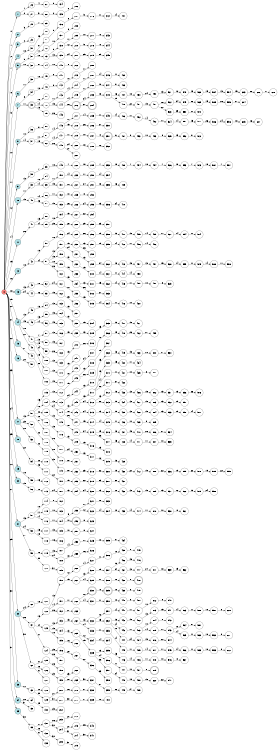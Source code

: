 digraph APTA {
__start0 [label="" shape="none"];

rankdir=LR;
size="8,5";

s0 [style="filled", color="black", fillcolor="#ff817b" shape="circle", label="0"];
s1 [style="rounded,filled", color="black", fillcolor="powderblue" shape="doublecircle", label="1"];
s2 [style="filled", color="black", fillcolor="powderblue" shape="circle", label="2"];
s3 [style="filled", color="black", fillcolor="powderblue" shape="circle", label="3"];
s4 [style="filled", color="black", fillcolor="powderblue" shape="circle", label="4"];
s5 [style="rounded,filled", color="black", fillcolor="powderblue" shape="doublecircle", label="5"];
s6 [style="filled", color="black", fillcolor="powderblue" shape="circle", label="6"];
s7 [style="filled", color="black", fillcolor="powderblue" shape="circle", label="7"];
s8 [style="filled", color="black", fillcolor="powderblue" shape="circle", label="8"];
s9 [style="filled", color="black", fillcolor="powderblue" shape="circle", label="9"];
s10 [style="filled", color="black", fillcolor="powderblue" shape="circle", label="10"];
s11 [style="filled", color="black", fillcolor="powderblue" shape="circle", label="11"];
s12 [style="filled", color="black", fillcolor="powderblue" shape="circle", label="12"];
s13 [style="filled", color="black", fillcolor="powderblue" shape="circle", label="13"];
s14 [style="filled", color="black", fillcolor="powderblue" shape="circle", label="14"];
s15 [style="filled", color="black", fillcolor="powderblue" shape="circle", label="15"];
s16 [style="filled", color="black", fillcolor="powderblue" shape="circle", label="16"];
s17 [style="filled", color="black", fillcolor="powderblue" shape="circle", label="17"];
s18 [style="filled", color="black", fillcolor="powderblue" shape="circle", label="18"];
s19 [style="filled", color="black", fillcolor="powderblue" shape="circle", label="19"];
s20 [style="filled", color="black", fillcolor="powderblue" shape="circle", label="20"];
s21 [style="filled", color="black", fillcolor="powderblue" shape="circle", label="21"];
s22 [style="filled", color="black", fillcolor="powderblue" shape="circle", label="22"];
s23 [style="filled", color="black", fillcolor="powderblue" shape="circle", label="23"];
s24 [style="filled", color="black", fillcolor="powderblue" shape="circle", label="24"];
s25 [style="filled", color="black", fillcolor="powderblue" shape="circle", label="25"];
s26 [style="filled", color="black", fillcolor="white" shape="circle", label="26"];
s27 [style="filled", color="black", fillcolor="white" shape="circle", label="27"];
s28 [style="filled", color="black", fillcolor="white" shape="circle", label="28"];
s29 [style="filled", color="black", fillcolor="white" shape="circle", label="29"];
s30 [style="filled", color="black", fillcolor="white" shape="circle", label="30"];
s31 [style="filled", color="black", fillcolor="white" shape="circle", label="31"];
s32 [style="filled", color="black", fillcolor="white" shape="circle", label="32"];
s33 [style="filled", color="black", fillcolor="white" shape="circle", label="33"];
s34 [style="filled", color="black", fillcolor="white" shape="circle", label="34"];
s35 [style="rounded,filled", color="black", fillcolor="white" shape="doublecircle", label="35"];
s36 [style="filled", color="black", fillcolor="white" shape="circle", label="36"];
s37 [style="filled", color="black", fillcolor="white" shape="circle", label="37"];
s38 [style="filled", color="black", fillcolor="white" shape="circle", label="38"];
s39 [style="filled", color="black", fillcolor="white" shape="circle", label="39"];
s40 [style="filled", color="black", fillcolor="white" shape="circle", label="40"];
s41 [style="filled", color="black", fillcolor="white" shape="circle", label="41"];
s42 [style="filled", color="black", fillcolor="white" shape="circle", label="42"];
s43 [style="filled", color="black", fillcolor="white" shape="circle", label="43"];
s44 [style="filled", color="black", fillcolor="white" shape="circle", label="44"];
s45 [style="filled", color="black", fillcolor="white" shape="circle", label="45"];
s46 [style="filled", color="black", fillcolor="white" shape="circle", label="46"];
s47 [style="filled", color="black", fillcolor="white" shape="circle", label="47"];
s48 [style="filled", color="black", fillcolor="white" shape="circle", label="48"];
s49 [style="filled", color="black", fillcolor="white" shape="circle", label="49"];
s50 [style="filled", color="black", fillcolor="white" shape="circle", label="50"];
s51 [style="filled", color="black", fillcolor="white" shape="circle", label="51"];
s52 [style="filled", color="black", fillcolor="white" shape="circle", label="52"];
s53 [style="filled", color="black", fillcolor="white" shape="circle", label="53"];
s54 [style="filled", color="black", fillcolor="white" shape="circle", label="54"];
s55 [style="filled", color="black", fillcolor="white" shape="circle", label="55"];
s56 [style="filled", color="black", fillcolor="white" shape="circle", label="56"];
s57 [style="filled", color="black", fillcolor="white" shape="circle", label="57"];
s58 [style="filled", color="black", fillcolor="white" shape="circle", label="58"];
s59 [style="filled", color="black", fillcolor="white" shape="circle", label="59"];
s60 [style="filled", color="black", fillcolor="white" shape="circle", label="60"];
s61 [style="filled", color="black", fillcolor="white" shape="circle", label="61"];
s62 [style="filled", color="black", fillcolor="white" shape="circle", label="62"];
s63 [style="filled", color="black", fillcolor="white" shape="circle", label="63"];
s64 [style="filled", color="black", fillcolor="white" shape="circle", label="64"];
s65 [style="filled", color="black", fillcolor="white" shape="circle", label="65"];
s66 [style="filled", color="black", fillcolor="white" shape="circle", label="66"];
s67 [style="filled", color="black", fillcolor="white" shape="circle", label="67"];
s68 [style="filled", color="black", fillcolor="white" shape="circle", label="68"];
s69 [style="filled", color="black", fillcolor="white" shape="circle", label="69"];
s70 [style="filled", color="black", fillcolor="white" shape="circle", label="70"];
s71 [style="filled", color="black", fillcolor="white" shape="circle", label="71"];
s72 [style="filled", color="black", fillcolor="white" shape="circle", label="72"];
s73 [style="filled", color="black", fillcolor="white" shape="circle", label="73"];
s74 [style="filled", color="black", fillcolor="white" shape="circle", label="74"];
s75 [style="filled", color="black", fillcolor="white" shape="circle", label="75"];
s76 [style="filled", color="black", fillcolor="white" shape="circle", label="76"];
s77 [style="filled", color="black", fillcolor="white" shape="circle", label="77"];
s78 [style="filled", color="black", fillcolor="white" shape="circle", label="78"];
s79 [style="filled", color="black", fillcolor="white" shape="circle", label="79"];
s80 [style="filled", color="black", fillcolor="white" shape="circle", label="80"];
s81 [style="filled", color="black", fillcolor="white" shape="circle", label="81"];
s82 [style="filled", color="black", fillcolor="white" shape="circle", label="82"];
s83 [style="filled", color="black", fillcolor="white" shape="circle", label="83"];
s84 [style="filled", color="black", fillcolor="white" shape="circle", label="84"];
s85 [style="filled", color="black", fillcolor="white" shape="circle", label="85"];
s86 [style="filled", color="black", fillcolor="white" shape="circle", label="86"];
s87 [style="filled", color="black", fillcolor="white" shape="circle", label="87"];
s88 [style="filled", color="black", fillcolor="white" shape="circle", label="88"];
s89 [style="filled", color="black", fillcolor="white" shape="circle", label="89"];
s90 [style="filled", color="black", fillcolor="white" shape="circle", label="90"];
s91 [style="filled", color="black", fillcolor="white" shape="circle", label="91"];
s92 [style="filled", color="black", fillcolor="white" shape="circle", label="92"];
s93 [style="filled", color="black", fillcolor="white" shape="circle", label="93"];
s94 [style="filled", color="black", fillcolor="white" shape="circle", label="94"];
s95 [style="filled", color="black", fillcolor="white" shape="circle", label="95"];
s96 [style="filled", color="black", fillcolor="white" shape="circle", label="96"];
s97 [style="filled", color="black", fillcolor="white" shape="circle", label="97"];
s98 [style="filled", color="black", fillcolor="white" shape="circle", label="98"];
s99 [style="filled", color="black", fillcolor="white" shape="circle", label="99"];
s100 [style="filled", color="black", fillcolor="white" shape="circle", label="100"];
s101 [style="filled", color="black", fillcolor="white" shape="circle", label="101"];
s102 [style="filled", color="black", fillcolor="white" shape="circle", label="102"];
s103 [style="filled", color="black", fillcolor="white" shape="circle", label="103"];
s104 [style="filled", color="black", fillcolor="white" shape="circle", label="104"];
s105 [style="filled", color="black", fillcolor="white" shape="circle", label="105"];
s106 [style="filled", color="black", fillcolor="white" shape="circle", label="106"];
s107 [style="filled", color="black", fillcolor="white" shape="circle", label="107"];
s108 [style="filled", color="black", fillcolor="white" shape="circle", label="108"];
s109 [style="filled", color="black", fillcolor="white" shape="circle", label="109"];
s110 [style="filled", color="black", fillcolor="white" shape="circle", label="110"];
s111 [style="filled", color="black", fillcolor="white" shape="circle", label="111"];
s112 [style="filled", color="black", fillcolor="white" shape="circle", label="112"];
s113 [style="filled", color="black", fillcolor="white" shape="circle", label="113"];
s114 [style="filled", color="black", fillcolor="white" shape="circle", label="114"];
s115 [style="filled", color="black", fillcolor="white" shape="circle", label="115"];
s116 [style="filled", color="black", fillcolor="white" shape="circle", label="116"];
s117 [style="filled", color="black", fillcolor="white" shape="circle", label="117"];
s118 [style="filled", color="black", fillcolor="white" shape="circle", label="118"];
s119 [style="filled", color="black", fillcolor="white" shape="circle", label="119"];
s120 [style="filled", color="black", fillcolor="white" shape="circle", label="120"];
s121 [style="filled", color="black", fillcolor="white" shape="circle", label="121"];
s122 [style="filled", color="black", fillcolor="white" shape="circle", label="122"];
s123 [style="filled", color="black", fillcolor="white" shape="circle", label="123"];
s124 [style="filled", color="black", fillcolor="white" shape="circle", label="124"];
s125 [style="filled", color="black", fillcolor="white" shape="circle", label="125"];
s126 [style="filled", color="black", fillcolor="white" shape="circle", label="126"];
s127 [style="filled", color="black", fillcolor="white" shape="circle", label="127"];
s128 [style="filled", color="black", fillcolor="white" shape="circle", label="128"];
s129 [style="filled", color="black", fillcolor="white" shape="circle", label="129"];
s130 [style="filled", color="black", fillcolor="white" shape="circle", label="130"];
s131 [style="filled", color="black", fillcolor="white" shape="circle", label="131"];
s132 [style="filled", color="black", fillcolor="white" shape="circle", label="132"];
s133 [style="filled", color="black", fillcolor="white" shape="circle", label="133"];
s134 [style="filled", color="black", fillcolor="white" shape="circle", label="134"];
s135 [style="filled", color="black", fillcolor="white" shape="circle", label="135"];
s136 [style="filled", color="black", fillcolor="white" shape="circle", label="136"];
s137 [style="filled", color="black", fillcolor="white" shape="circle", label="137"];
s138 [style="filled", color="black", fillcolor="white" shape="circle", label="138"];
s139 [style="filled", color="black", fillcolor="white" shape="circle", label="139"];
s140 [style="filled", color="black", fillcolor="white" shape="circle", label="140"];
s141 [style="filled", color="black", fillcolor="white" shape="circle", label="141"];
s142 [style="filled", color="black", fillcolor="white" shape="circle", label="142"];
s143 [style="filled", color="black", fillcolor="white" shape="circle", label="143"];
s144 [style="filled", color="black", fillcolor="white" shape="circle", label="144"];
s145 [style="filled", color="black", fillcolor="white" shape="circle", label="145"];
s146 [style="filled", color="black", fillcolor="white" shape="circle", label="146"];
s147 [style="filled", color="black", fillcolor="white" shape="circle", label="147"];
s148 [style="filled", color="black", fillcolor="white" shape="circle", label="148"];
s149 [style="filled", color="black", fillcolor="white" shape="circle", label="149"];
s150 [style="filled", color="black", fillcolor="white" shape="circle", label="150"];
s151 [style="filled", color="black", fillcolor="white" shape="circle", label="151"];
s152 [style="filled", color="black", fillcolor="white" shape="circle", label="152"];
s153 [style="filled", color="black", fillcolor="white" shape="circle", label="153"];
s154 [style="filled", color="black", fillcolor="white" shape="circle", label="154"];
s155 [style="filled", color="black", fillcolor="white" shape="circle", label="155"];
s156 [style="filled", color="black", fillcolor="white" shape="circle", label="156"];
s157 [style="filled", color="black", fillcolor="white" shape="circle", label="157"];
s158 [style="filled", color="black", fillcolor="white" shape="circle", label="158"];
s159 [style="filled", color="black", fillcolor="white" shape="circle", label="159"];
s160 [style="filled", color="black", fillcolor="white" shape="circle", label="160"];
s161 [style="filled", color="black", fillcolor="white" shape="circle", label="161"];
s162 [style="filled", color="black", fillcolor="white" shape="circle", label="162"];
s163 [style="filled", color="black", fillcolor="white" shape="circle", label="163"];
s164 [style="filled", color="black", fillcolor="white" shape="circle", label="164"];
s165 [style="filled", color="black", fillcolor="white" shape="circle", label="165"];
s166 [style="filled", color="black", fillcolor="white" shape="circle", label="166"];
s167 [style="filled", color="black", fillcolor="white" shape="circle", label="167"];
s168 [style="filled", color="black", fillcolor="white" shape="circle", label="168"];
s169 [style="filled", color="black", fillcolor="white" shape="circle", label="169"];
s170 [style="filled", color="black", fillcolor="white" shape="circle", label="170"];
s171 [style="filled", color="black", fillcolor="white" shape="circle", label="171"];
s172 [style="filled", color="black", fillcolor="white" shape="circle", label="172"];
s173 [style="filled", color="black", fillcolor="white" shape="circle", label="173"];
s174 [style="filled", color="black", fillcolor="white" shape="circle", label="174"];
s175 [style="filled", color="black", fillcolor="white" shape="circle", label="175"];
s176 [style="filled", color="black", fillcolor="white" shape="circle", label="176"];
s177 [style="filled", color="black", fillcolor="white" shape="circle", label="177"];
s178 [style="filled", color="black", fillcolor="white" shape="circle", label="178"];
s179 [style="filled", color="black", fillcolor="white" shape="circle", label="179"];
s180 [style="filled", color="black", fillcolor="white" shape="circle", label="180"];
s181 [style="filled", color="black", fillcolor="white" shape="circle", label="181"];
s182 [style="filled", color="black", fillcolor="white" shape="circle", label="182"];
s183 [style="filled", color="black", fillcolor="white" shape="circle", label="183"];
s184 [style="filled", color="black", fillcolor="white" shape="circle", label="184"];
s185 [style="filled", color="black", fillcolor="white" shape="circle", label="185"];
s186 [style="filled", color="black", fillcolor="white" shape="circle", label="186"];
s187 [style="filled", color="black", fillcolor="white" shape="circle", label="187"];
s188 [style="filled", color="black", fillcolor="white" shape="circle", label="188"];
s189 [style="filled", color="black", fillcolor="white" shape="circle", label="189"];
s190 [style="filled", color="black", fillcolor="white" shape="circle", label="190"];
s191 [style="filled", color="black", fillcolor="white" shape="circle", label="191"];
s192 [style="filled", color="black", fillcolor="white" shape="circle", label="192"];
s193 [style="filled", color="black", fillcolor="white" shape="circle", label="193"];
s194 [style="filled", color="black", fillcolor="white" shape="circle", label="194"];
s195 [style="filled", color="black", fillcolor="white" shape="circle", label="195"];
s196 [style="filled", color="black", fillcolor="white" shape="circle", label="196"];
s197 [style="filled", color="black", fillcolor="white" shape="circle", label="197"];
s198 [style="filled", color="black", fillcolor="white" shape="circle", label="198"];
s199 [style="filled", color="black", fillcolor="white" shape="circle", label="199"];
s200 [style="filled", color="black", fillcolor="white" shape="circle", label="200"];
s201 [style="filled", color="black", fillcolor="white" shape="circle", label="201"];
s202 [style="filled", color="black", fillcolor="white" shape="circle", label="202"];
s203 [style="filled", color="black", fillcolor="white" shape="circle", label="203"];
s204 [style="filled", color="black", fillcolor="white" shape="circle", label="204"];
s205 [style="filled", color="black", fillcolor="white" shape="circle", label="205"];
s206 [style="filled", color="black", fillcolor="white" shape="circle", label="206"];
s207 [style="filled", color="black", fillcolor="white" shape="circle", label="207"];
s208 [style="filled", color="black", fillcolor="white" shape="circle", label="208"];
s209 [style="filled", color="black", fillcolor="white" shape="circle", label="209"];
s210 [style="filled", color="black", fillcolor="white" shape="circle", label="210"];
s211 [style="filled", color="black", fillcolor="white" shape="circle", label="211"];
s212 [style="filled", color="black", fillcolor="white" shape="circle", label="212"];
s213 [style="filled", color="black", fillcolor="white" shape="circle", label="213"];
s214 [style="filled", color="black", fillcolor="white" shape="circle", label="214"];
s215 [style="filled", color="black", fillcolor="white" shape="circle", label="215"];
s216 [style="rounded,filled", color="black", fillcolor="white" shape="doublecircle", label="216"];
s217 [style="filled", color="black", fillcolor="white" shape="circle", label="217"];
s218 [style="filled", color="black", fillcolor="white" shape="circle", label="218"];
s219 [style="filled", color="black", fillcolor="white" shape="circle", label="219"];
s220 [style="filled", color="black", fillcolor="white" shape="circle", label="220"];
s221 [style="filled", color="black", fillcolor="white" shape="circle", label="221"];
s222 [style="filled", color="black", fillcolor="white" shape="circle", label="222"];
s223 [style="filled", color="black", fillcolor="white" shape="circle", label="223"];
s224 [style="filled", color="black", fillcolor="white" shape="circle", label="224"];
s225 [style="filled", color="black", fillcolor="white" shape="circle", label="225"];
s226 [style="filled", color="black", fillcolor="white" shape="circle", label="226"];
s227 [style="filled", color="black", fillcolor="white" shape="circle", label="227"];
s228 [style="filled", color="black", fillcolor="white" shape="circle", label="228"];
s229 [style="filled", color="black", fillcolor="white" shape="circle", label="229"];
s230 [style="filled", color="black", fillcolor="white" shape="circle", label="230"];
s231 [style="filled", color="black", fillcolor="white" shape="circle", label="231"];
s232 [style="filled", color="black", fillcolor="white" shape="circle", label="232"];
s233 [style="filled", color="black", fillcolor="white" shape="circle", label="233"];
s234 [style="filled", color="black", fillcolor="white" shape="circle", label="234"];
s235 [style="filled", color="black", fillcolor="white" shape="circle", label="235"];
s236 [style="filled", color="black", fillcolor="white" shape="circle", label="236"];
s237 [style="filled", color="black", fillcolor="white" shape="circle", label="237"];
s238 [style="filled", color="black", fillcolor="white" shape="circle", label="238"];
s239 [style="filled", color="black", fillcolor="white" shape="circle", label="239"];
s240 [style="filled", color="black", fillcolor="white" shape="circle", label="240"];
s241 [style="filled", color="black", fillcolor="white" shape="circle", label="241"];
s242 [style="filled", color="black", fillcolor="white" shape="circle", label="242"];
s243 [style="filled", color="black", fillcolor="white" shape="circle", label="243"];
s244 [style="filled", color="black", fillcolor="white" shape="circle", label="244"];
s245 [style="filled", color="black", fillcolor="white" shape="circle", label="245"];
s246 [style="filled", color="black", fillcolor="white" shape="circle", label="246"];
s247 [style="filled", color="black", fillcolor="white" shape="circle", label="247"];
s248 [style="filled", color="black", fillcolor="white" shape="circle", label="248"];
s249 [style="filled", color="black", fillcolor="white" shape="circle", label="249"];
s250 [style="filled", color="black", fillcolor="white" shape="circle", label="250"];
s251 [style="filled", color="black", fillcolor="white" shape="circle", label="251"];
s252 [style="filled", color="black", fillcolor="white" shape="circle", label="252"];
s253 [style="filled", color="black", fillcolor="white" shape="circle", label="253"];
s254 [style="filled", color="black", fillcolor="white" shape="circle", label="254"];
s255 [style="filled", color="black", fillcolor="white" shape="circle", label="255"];
s256 [style="rounded,filled", color="black", fillcolor="white" shape="doublecircle", label="256"];
s257 [style="filled", color="black", fillcolor="white" shape="circle", label="257"];
s258 [style="filled", color="black", fillcolor="white" shape="circle", label="258"];
s259 [style="filled", color="black", fillcolor="white" shape="circle", label="259"];
s260 [style="filled", color="black", fillcolor="white" shape="circle", label="260"];
s261 [style="filled", color="black", fillcolor="white" shape="circle", label="261"];
s262 [style="filled", color="black", fillcolor="white" shape="circle", label="262"];
s263 [style="filled", color="black", fillcolor="white" shape="circle", label="263"];
s264 [style="filled", color="black", fillcolor="white" shape="circle", label="264"];
s265 [style="filled", color="black", fillcolor="white" shape="circle", label="265"];
s266 [style="filled", color="black", fillcolor="white" shape="circle", label="266"];
s267 [style="filled", color="black", fillcolor="white" shape="circle", label="267"];
s268 [style="filled", color="black", fillcolor="white" shape="circle", label="268"];
s269 [style="filled", color="black", fillcolor="white" shape="circle", label="269"];
s270 [style="filled", color="black", fillcolor="white" shape="circle", label="270"];
s271 [style="filled", color="black", fillcolor="white" shape="circle", label="271"];
s272 [style="filled", color="black", fillcolor="white" shape="circle", label="272"];
s273 [style="filled", color="black", fillcolor="white" shape="circle", label="273"];
s274 [style="filled", color="black", fillcolor="white" shape="circle", label="274"];
s275 [style="filled", color="black", fillcolor="white" shape="circle", label="275"];
s276 [style="filled", color="black", fillcolor="white" shape="circle", label="276"];
s277 [style="filled", color="black", fillcolor="white" shape="circle", label="277"];
s278 [style="filled", color="black", fillcolor="white" shape="circle", label="278"];
s279 [style="filled", color="black", fillcolor="white" shape="circle", label="279"];
s280 [style="filled", color="black", fillcolor="white" shape="circle", label="280"];
s281 [style="filled", color="black", fillcolor="white" shape="circle", label="281"];
s282 [style="filled", color="black", fillcolor="white" shape="circle", label="282"];
s283 [style="filled", color="black", fillcolor="white" shape="circle", label="283"];
s284 [style="rounded,filled", color="black", fillcolor="white" shape="doublecircle", label="284"];
s285 [style="filled", color="black", fillcolor="white" shape="circle", label="285"];
s286 [style="filled", color="black", fillcolor="white" shape="circle", label="286"];
s287 [style="filled", color="black", fillcolor="white" shape="circle", label="287"];
s288 [style="filled", color="black", fillcolor="white" shape="circle", label="288"];
s289 [style="filled", color="black", fillcolor="white" shape="circle", label="289"];
s290 [style="filled", color="black", fillcolor="white" shape="circle", label="290"];
s291 [style="filled", color="black", fillcolor="white" shape="circle", label="291"];
s292 [style="filled", color="black", fillcolor="white" shape="circle", label="292"];
s293 [style="filled", color="black", fillcolor="white" shape="circle", label="293"];
s294 [style="filled", color="black", fillcolor="white" shape="circle", label="294"];
s295 [style="filled", color="black", fillcolor="white" shape="circle", label="295"];
s296 [style="filled", color="black", fillcolor="white" shape="circle", label="296"];
s297 [style="filled", color="black", fillcolor="white" shape="circle", label="297"];
s298 [style="filled", color="black", fillcolor="white" shape="circle", label="298"];
s299 [style="filled", color="black", fillcolor="white" shape="circle", label="299"];
s300 [style="filled", color="black", fillcolor="white" shape="circle", label="300"];
s301 [style="filled", color="black", fillcolor="white" shape="circle", label="301"];
s302 [style="filled", color="black", fillcolor="white" shape="circle", label="302"];
s303 [style="filled", color="black", fillcolor="white" shape="circle", label="303"];
s304 [style="filled", color="black", fillcolor="white" shape="circle", label="304"];
s305 [style="filled", color="black", fillcolor="white" shape="circle", label="305"];
s306 [style="filled", color="black", fillcolor="white" shape="circle", label="306"];
s307 [style="filled", color="black", fillcolor="white" shape="circle", label="307"];
s308 [style="filled", color="black", fillcolor="white" shape="circle", label="308"];
s309 [style="filled", color="black", fillcolor="white" shape="circle", label="309"];
s310 [style="filled", color="black", fillcolor="white" shape="circle", label="310"];
s311 [style="filled", color="black", fillcolor="white" shape="circle", label="311"];
s312 [style="filled", color="black", fillcolor="white" shape="circle", label="312"];
s313 [style="filled", color="black", fillcolor="white" shape="circle", label="313"];
s314 [style="filled", color="black", fillcolor="white" shape="circle", label="314"];
s315 [style="filled", color="black", fillcolor="white" shape="circle", label="315"];
s316 [style="filled", color="black", fillcolor="white" shape="circle", label="316"];
s317 [style="filled", color="black", fillcolor="white" shape="circle", label="317"];
s318 [style="filled", color="black", fillcolor="white" shape="circle", label="318"];
s319 [style="filled", color="black", fillcolor="white" shape="circle", label="319"];
s320 [style="filled", color="black", fillcolor="white" shape="circle", label="320"];
s321 [style="filled", color="black", fillcolor="white" shape="circle", label="321"];
s322 [style="filled", color="black", fillcolor="white" shape="circle", label="322"];
s323 [style="filled", color="black", fillcolor="white" shape="circle", label="323"];
s324 [style="filled", color="black", fillcolor="white" shape="circle", label="324"];
s325 [style="filled", color="black", fillcolor="white" shape="circle", label="325"];
s326 [style="filled", color="black", fillcolor="white" shape="circle", label="326"];
s327 [style="filled", color="black", fillcolor="white" shape="circle", label="327"];
s328 [style="filled", color="black", fillcolor="white" shape="circle", label="328"];
s329 [style="filled", color="black", fillcolor="white" shape="circle", label="329"];
s330 [style="rounded,filled", color="black", fillcolor="white" shape="doublecircle", label="330"];
s331 [style="filled", color="black", fillcolor="white" shape="circle", label="331"];
s332 [style="filled", color="black", fillcolor="white" shape="circle", label="332"];
s333 [style="filled", color="black", fillcolor="white" shape="circle", label="333"];
s334 [style="filled", color="black", fillcolor="white" shape="circle", label="334"];
s335 [style="filled", color="black", fillcolor="white" shape="circle", label="335"];
s336 [style="filled", color="black", fillcolor="white" shape="circle", label="336"];
s337 [style="filled", color="black", fillcolor="white" shape="circle", label="337"];
s338 [style="filled", color="black", fillcolor="white" shape="circle", label="338"];
s339 [style="filled", color="black", fillcolor="white" shape="circle", label="339"];
s340 [style="filled", color="black", fillcolor="white" shape="circle", label="340"];
s341 [style="filled", color="black", fillcolor="white" shape="circle", label="341"];
s342 [style="filled", color="black", fillcolor="white" shape="circle", label="342"];
s343 [style="filled", color="black", fillcolor="white" shape="circle", label="343"];
s344 [style="filled", color="black", fillcolor="white" shape="circle", label="344"];
s345 [style="filled", color="black", fillcolor="white" shape="circle", label="345"];
s346 [style="filled", color="black", fillcolor="white" shape="circle", label="346"];
s347 [style="filled", color="black", fillcolor="white" shape="circle", label="347"];
s348 [style="filled", color="black", fillcolor="white" shape="circle", label="348"];
s349 [style="filled", color="black", fillcolor="white" shape="circle", label="349"];
s350 [style="filled", color="black", fillcolor="white" shape="circle", label="350"];
s351 [style="rounded,filled", color="black", fillcolor="white" shape="doublecircle", label="351"];
s352 [style="filled", color="black", fillcolor="white" shape="circle", label="352"];
s353 [style="filled", color="black", fillcolor="white" shape="circle", label="353"];
s354 [style="filled", color="black", fillcolor="white" shape="circle", label="354"];
s355 [style="filled", color="black", fillcolor="white" shape="circle", label="355"];
s356 [style="filled", color="black", fillcolor="white" shape="circle", label="356"];
s357 [style="filled", color="black", fillcolor="white" shape="circle", label="357"];
s358 [style="filled", color="black", fillcolor="white" shape="circle", label="358"];
s359 [style="filled", color="black", fillcolor="white" shape="circle", label="359"];
s360 [style="filled", color="black", fillcolor="white" shape="circle", label="360"];
s361 [style="filled", color="black", fillcolor="white" shape="circle", label="361"];
s362 [style="filled", color="black", fillcolor="white" shape="circle", label="362"];
s363 [style="filled", color="black", fillcolor="white" shape="circle", label="363"];
s364 [style="filled", color="black", fillcolor="white" shape="circle", label="364"];
s365 [style="filled", color="black", fillcolor="white" shape="circle", label="365"];
s366 [style="filled", color="black", fillcolor="white" shape="circle", label="366"];
s367 [style="filled", color="black", fillcolor="white" shape="circle", label="367"];
s368 [style="filled", color="black", fillcolor="white" shape="circle", label="368"];
s369 [style="filled", color="black", fillcolor="white" shape="circle", label="369"];
s370 [style="filled", color="black", fillcolor="white" shape="circle", label="370"];
s371 [style="filled", color="black", fillcolor="white" shape="circle", label="371"];
s372 [style="filled", color="black", fillcolor="white" shape="circle", label="372"];
s373 [style="filled", color="black", fillcolor="white" shape="circle", label="373"];
s374 [style="filled", color="black", fillcolor="white" shape="circle", label="374"];
s375 [style="filled", color="black", fillcolor="white" shape="circle", label="375"];
s376 [style="filled", color="black", fillcolor="white" shape="circle", label="376"];
s377 [style="filled", color="black", fillcolor="white" shape="circle", label="377"];
s378 [style="filled", color="black", fillcolor="white" shape="circle", label="378"];
s379 [style="filled", color="black", fillcolor="white" shape="circle", label="379"];
s380 [style="filled", color="black", fillcolor="white" shape="circle", label="380"];
s381 [style="filled", color="black", fillcolor="white" shape="circle", label="381"];
s382 [style="filled", color="black", fillcolor="white" shape="circle", label="382"];
s383 [style="filled", color="black", fillcolor="white" shape="circle", label="383"];
s384 [style="filled", color="black", fillcolor="white" shape="circle", label="384"];
s385 [style="filled", color="black", fillcolor="white" shape="circle", label="385"];
s386 [style="filled", color="black", fillcolor="white" shape="circle", label="386"];
s387 [style="filled", color="black", fillcolor="white" shape="circle", label="387"];
s388 [style="filled", color="black", fillcolor="white" shape="circle", label="388"];
s389 [style="rounded,filled", color="black", fillcolor="white" shape="doublecircle", label="389"];
s390 [style="filled", color="black", fillcolor="white" shape="circle", label="390"];
s391 [style="filled", color="black", fillcolor="white" shape="circle", label="391"];
s392 [style="filled", color="black", fillcolor="white" shape="circle", label="392"];
s393 [style="filled", color="black", fillcolor="white" shape="circle", label="393"];
s394 [style="filled", color="black", fillcolor="white" shape="circle", label="394"];
s395 [style="filled", color="black", fillcolor="white" shape="circle", label="395"];
s396 [style="filled", color="black", fillcolor="white" shape="circle", label="396"];
s397 [style="filled", color="black", fillcolor="white" shape="circle", label="397"];
s398 [style="filled", color="black", fillcolor="white" shape="circle", label="398"];
s399 [style="filled", color="black", fillcolor="white" shape="circle", label="399"];
s400 [style="filled", color="black", fillcolor="white" shape="circle", label="400"];
s401 [style="filled", color="black", fillcolor="white" shape="circle", label="401"];
s402 [style="filled", color="black", fillcolor="white" shape="circle", label="402"];
s403 [style="filled", color="black", fillcolor="white" shape="circle", label="403"];
s404 [style="filled", color="black", fillcolor="white" shape="circle", label="404"];
s405 [style="filled", color="black", fillcolor="white" shape="circle", label="405"];
s406 [style="filled", color="black", fillcolor="white" shape="circle", label="406"];
s407 [style="filled", color="black", fillcolor="white" shape="circle", label="407"];
s408 [style="filled", color="black", fillcolor="white" shape="circle", label="408"];
s409 [style="filled", color="black", fillcolor="white" shape="circle", label="409"];
s410 [style="filled", color="black", fillcolor="white" shape="circle", label="410"];
s411 [style="filled", color="black", fillcolor="white" shape="circle", label="411"];
s412 [style="filled", color="black", fillcolor="white" shape="circle", label="412"];
s413 [style="filled", color="black", fillcolor="white" shape="circle", label="413"];
s414 [style="filled", color="black", fillcolor="white" shape="circle", label="414"];
s415 [style="filled", color="black", fillcolor="white" shape="circle", label="415"];
s416 [style="filled", color="black", fillcolor="white" shape="circle", label="416"];
s417 [style="filled", color="black", fillcolor="white" shape="circle", label="417"];
s418 [style="filled", color="black", fillcolor="white" shape="circle", label="418"];
s419 [style="filled", color="black", fillcolor="white" shape="circle", label="419"];
s420 [style="filled", color="black", fillcolor="white" shape="circle", label="420"];
s421 [style="filled", color="black", fillcolor="white" shape="circle", label="421"];
s422 [style="filled", color="black", fillcolor="white" shape="circle", label="422"];
s423 [style="filled", color="black", fillcolor="white" shape="circle", label="423"];
s424 [style="filled", color="black", fillcolor="white" shape="circle", label="424"];
s425 [style="filled", color="black", fillcolor="white" shape="circle", label="425"];
s426 [style="filled", color="black", fillcolor="white" shape="circle", label="426"];
s427 [style="filled", color="black", fillcolor="white" shape="circle", label="427"];
s428 [style="filled", color="black", fillcolor="white" shape="circle", label="428"];
s429 [style="filled", color="black", fillcolor="white" shape="circle", label="429"];
s430 [style="filled", color="black", fillcolor="white" shape="circle", label="430"];
s431 [style="filled", color="black", fillcolor="white" shape="circle", label="431"];
s432 [style="filled", color="black", fillcolor="white" shape="circle", label="432"];
s433 [style="filled", color="black", fillcolor="white" shape="circle", label="433"];
s434 [style="filled", color="black", fillcolor="white" shape="circle", label="434"];
s435 [style="filled", color="black", fillcolor="white" shape="circle", label="435"];
s436 [style="filled", color="black", fillcolor="white" shape="circle", label="436"];
s437 [style="filled", color="black", fillcolor="white" shape="circle", label="437"];
s438 [style="filled", color="black", fillcolor="white" shape="circle", label="438"];
s439 [style="filled", color="black", fillcolor="white" shape="circle", label="439"];
s440 [style="filled", color="black", fillcolor="white" shape="circle", label="440"];
s441 [style="filled", color="black", fillcolor="white" shape="circle", label="441"];
s442 [style="filled", color="black", fillcolor="white" shape="circle", label="442"];
s443 [style="filled", color="black", fillcolor="white" shape="circle", label="443"];
s444 [style="filled", color="black", fillcolor="white" shape="circle", label="444"];
s445 [style="filled", color="black", fillcolor="white" shape="circle", label="445"];
s446 [style="filled", color="black", fillcolor="white" shape="circle", label="446"];
s447 [style="filled", color="black", fillcolor="white" shape="circle", label="447"];
s448 [style="filled", color="black", fillcolor="white" shape="circle", label="448"];
s449 [style="filled", color="black", fillcolor="white" shape="circle", label="449"];
s450 [style="filled", color="black", fillcolor="white" shape="circle", label="450"];
s451 [style="filled", color="black", fillcolor="white" shape="circle", label="451"];
s452 [style="filled", color="black", fillcolor="white" shape="circle", label="452"];
s453 [style="filled", color="black", fillcolor="white" shape="circle", label="453"];
s454 [style="filled", color="black", fillcolor="white" shape="circle", label="454"];
s455 [style="filled", color="black", fillcolor="white" shape="circle", label="455"];
s456 [style="filled", color="black", fillcolor="white" shape="circle", label="456"];
s457 [style="filled", color="black", fillcolor="white" shape="circle", label="457"];
s458 [style="filled", color="black", fillcolor="white" shape="circle", label="458"];
s459 [style="filled", color="black", fillcolor="white" shape="circle", label="459"];
s460 [style="filled", color="black", fillcolor="white" shape="circle", label="460"];
s461 [style="filled", color="black", fillcolor="white" shape="circle", label="461"];
s462 [style="filled", color="black", fillcolor="white" shape="circle", label="462"];
s463 [style="filled", color="black", fillcolor="white" shape="circle", label="463"];
s464 [style="filled", color="black", fillcolor="white" shape="circle", label="464"];
s465 [style="filled", color="black", fillcolor="white" shape="circle", label="465"];
s466 [style="filled", color="black", fillcolor="white" shape="circle", label="466"];
s467 [style="filled", color="black", fillcolor="white" shape="circle", label="467"];
s468 [style="filled", color="black", fillcolor="white" shape="circle", label="468"];
s469 [style="filled", color="black", fillcolor="white" shape="circle", label="469"];
s470 [style="filled", color="black", fillcolor="white" shape="circle", label="470"];
s471 [style="filled", color="black", fillcolor="white" shape="circle", label="471"];
s472 [style="filled", color="black", fillcolor="white" shape="circle", label="472"];
s473 [style="filled", color="black", fillcolor="white" shape="circle", label="473"];
s474 [style="filled", color="black", fillcolor="white" shape="circle", label="474"];
s475 [style="filled", color="black", fillcolor="white" shape="circle", label="475"];
s476 [style="filled", color="black", fillcolor="white" shape="circle", label="476"];
s477 [style="filled", color="black", fillcolor="white" shape="circle", label="477"];
s478 [style="rounded,filled", color="black", fillcolor="white" shape="doublecircle", label="478"];
s479 [style="filled", color="black", fillcolor="white" shape="circle", label="479"];
s480 [style="filled", color="black", fillcolor="white" shape="circle", label="480"];
s481 [style="filled", color="black", fillcolor="white" shape="circle", label="481"];
s482 [style="filled", color="black", fillcolor="white" shape="circle", label="482"];
s483 [style="filled", color="black", fillcolor="white" shape="circle", label="483"];
s484 [style="filled", color="black", fillcolor="white" shape="circle", label="484"];
s485 [style="filled", color="black", fillcolor="white" shape="circle", label="485"];
s486 [style="filled", color="black", fillcolor="white" shape="circle", label="486"];
s487 [style="filled", color="black", fillcolor="white" shape="circle", label="487"];
s488 [style="filled", color="black", fillcolor="white" shape="circle", label="488"];
s489 [style="filled", color="black", fillcolor="white" shape="circle", label="489"];
s490 [style="filled", color="black", fillcolor="white" shape="circle", label="490"];
s491 [style="filled", color="black", fillcolor="white" shape="circle", label="491"];
s492 [style="filled", color="black", fillcolor="white" shape="circle", label="492"];
s493 [style="filled", color="black", fillcolor="white" shape="circle", label="493"];
s494 [style="filled", color="black", fillcolor="white" shape="circle", label="494"];
s495 [style="filled", color="black", fillcolor="white" shape="circle", label="495"];
s496 [style="filled", color="black", fillcolor="white" shape="circle", label="496"];
s497 [style="filled", color="black", fillcolor="white" shape="circle", label="497"];
s498 [style="filled", color="black", fillcolor="white" shape="circle", label="498"];
s499 [style="filled", color="black", fillcolor="white" shape="circle", label="499"];
s500 [style="filled", color="black", fillcolor="white" shape="circle", label="500"];
s501 [style="filled", color="black", fillcolor="white" shape="circle", label="501"];
s502 [style="filled", color="black", fillcolor="white" shape="circle", label="502"];
s503 [style="filled", color="black", fillcolor="white" shape="circle", label="503"];
s504 [style="filled", color="black", fillcolor="white" shape="circle", label="504"];
s505 [style="filled", color="black", fillcolor="white" shape="circle", label="505"];
s506 [style="filled", color="black", fillcolor="white" shape="circle", label="506"];
s507 [style="filled", color="black", fillcolor="white" shape="circle", label="507"];
s508 [style="filled", color="black", fillcolor="white" shape="circle", label="508"];
s509 [style="filled", color="black", fillcolor="white" shape="circle", label="509"];
s510 [style="filled", color="black", fillcolor="white" shape="circle", label="510"];
s511 [style="filled", color="black", fillcolor="white" shape="circle", label="511"];
s512 [style="filled", color="black", fillcolor="white" shape="circle", label="512"];
s513 [style="filled", color="black", fillcolor="white" shape="circle", label="513"];
s514 [style="filled", color="black", fillcolor="white" shape="circle", label="514"];
s515 [style="filled", color="black", fillcolor="white" shape="circle", label="515"];
s516 [style="filled", color="black", fillcolor="white" shape="circle", label="516"];
s517 [style="filled", color="black", fillcolor="white" shape="circle", label="517"];
s518 [style="filled", color="black", fillcolor="white" shape="circle", label="518"];
s519 [style="rounded,filled", color="black", fillcolor="white" shape="doublecircle", label="519"];
s520 [style="filled", color="black", fillcolor="white" shape="circle", label="520"];
s521 [style="filled", color="black", fillcolor="white" shape="circle", label="521"];
s522 [style="filled", color="black", fillcolor="white" shape="circle", label="522"];
s523 [style="filled", color="black", fillcolor="white" shape="circle", label="523"];
s524 [style="filled", color="black", fillcolor="white" shape="circle", label="524"];
s525 [style="filled", color="black", fillcolor="white" shape="circle", label="525"];
s526 [style="filled", color="black", fillcolor="white" shape="circle", label="526"];
s527 [style="filled", color="black", fillcolor="white" shape="circle", label="527"];
s528 [style="filled", color="black", fillcolor="white" shape="circle", label="528"];
s529 [style="filled", color="black", fillcolor="white" shape="circle", label="529"];
s530 [style="filled", color="black", fillcolor="white" shape="circle", label="530"];
s531 [style="filled", color="black", fillcolor="white" shape="circle", label="531"];
s532 [style="filled", color="black", fillcolor="white" shape="circle", label="532"];
s533 [style="filled", color="black", fillcolor="white" shape="circle", label="533"];
s534 [style="filled", color="black", fillcolor="white" shape="circle", label="534"];
s535 [style="filled", color="black", fillcolor="white" shape="circle", label="535"];
s536 [style="filled", color="black", fillcolor="white" shape="circle", label="536"];
s537 [style="filled", color="black", fillcolor="white" shape="circle", label="537"];
s538 [style="filled", color="black", fillcolor="white" shape="circle", label="538"];
s539 [style="filled", color="black", fillcolor="white" shape="circle", label="539"];
s540 [style="filled", color="black", fillcolor="white" shape="circle", label="540"];
s541 [style="filled", color="black", fillcolor="white" shape="circle", label="541"];
s542 [style="filled", color="black", fillcolor="white" shape="circle", label="542"];
s543 [style="filled", color="black", fillcolor="white" shape="circle", label="543"];
s544 [style="filled", color="black", fillcolor="white" shape="circle", label="544"];
s545 [style="filled", color="black", fillcolor="white" shape="circle", label="545"];
s546 [style="filled", color="black", fillcolor="white" shape="circle", label="546"];
s547 [style="filled", color="black", fillcolor="white" shape="circle", label="547"];
s548 [style="filled", color="black", fillcolor="white" shape="circle", label="548"];
s549 [style="filled", color="black", fillcolor="white" shape="circle", label="549"];
s550 [style="filled", color="black", fillcolor="white" shape="circle", label="550"];
s551 [style="filled", color="black", fillcolor="white" shape="circle", label="551"];
s552 [style="filled", color="black", fillcolor="white" shape="circle", label="552"];
s553 [style="filled", color="black", fillcolor="white" shape="circle", label="553"];
s554 [style="filled", color="black", fillcolor="white" shape="circle", label="554"];
s555 [style="filled", color="black", fillcolor="white" shape="circle", label="555"];
s556 [style="filled", color="black", fillcolor="white" shape="circle", label="556"];
s557 [style="filled", color="black", fillcolor="white" shape="circle", label="557"];
s558 [style="filled", color="black", fillcolor="white" shape="circle", label="558"];
s559 [style="filled", color="black", fillcolor="white" shape="circle", label="559"];
s560 [style="filled", color="black", fillcolor="white" shape="circle", label="560"];
s561 [style="filled", color="black", fillcolor="white" shape="circle", label="561"];
s562 [style="filled", color="black", fillcolor="white" shape="circle", label="562"];
s563 [style="filled", color="black", fillcolor="white" shape="circle", label="563"];
s564 [style="filled", color="black", fillcolor="white" shape="circle", label="564"];
s565 [style="filled", color="black", fillcolor="white" shape="circle", label="565"];
s566 [style="filled", color="black", fillcolor="white" shape="circle", label="566"];
s567 [style="filled", color="black", fillcolor="white" shape="circle", label="567"];
s568 [style="filled", color="black", fillcolor="white" shape="circle", label="568"];
s569 [style="filled", color="black", fillcolor="white" shape="circle", label="569"];
s570 [style="filled", color="black", fillcolor="white" shape="circle", label="570"];
s571 [style="filled", color="black", fillcolor="white" shape="circle", label="571"];
s572 [style="filled", color="black", fillcolor="white" shape="circle", label="572"];
s573 [style="filled", color="black", fillcolor="white" shape="circle", label="573"];
s574 [style="filled", color="black", fillcolor="white" shape="circle", label="574"];
s575 [style="filled", color="black", fillcolor="white" shape="circle", label="575"];
s576 [style="filled", color="black", fillcolor="white" shape="circle", label="576"];
s577 [style="filled", color="black", fillcolor="white" shape="circle", label="577"];
s578 [style="filled", color="black", fillcolor="white" shape="circle", label="578"];
s579 [style="filled", color="black", fillcolor="white" shape="circle", label="579"];
s580 [style="filled", color="black", fillcolor="white" shape="circle", label="580"];
s581 [style="filled", color="black", fillcolor="white" shape="circle", label="581"];
s582 [style="filled", color="black", fillcolor="white" shape="circle", label="582"];
s583 [style="filled", color="black", fillcolor="white" shape="circle", label="583"];
s584 [style="filled", color="black", fillcolor="white" shape="circle", label="584"];
s585 [style="filled", color="black", fillcolor="white" shape="circle", label="585"];
s586 [style="filled", color="black", fillcolor="white" shape="circle", label="586"];
s587 [style="filled", color="black", fillcolor="white" shape="circle", label="587"];
s588 [style="filled", color="black", fillcolor="white" shape="circle", label="588"];
s589 [style="filled", color="black", fillcolor="white" shape="circle", label="589"];
s590 [style="filled", color="black", fillcolor="white" shape="circle", label="590"];
s591 [style="filled", color="black", fillcolor="white" shape="circle", label="591"];
s592 [style="filled", color="black", fillcolor="white" shape="circle", label="592"];
s593 [style="filled", color="black", fillcolor="white" shape="circle", label="593"];
s594 [style="filled", color="black", fillcolor="white" shape="circle", label="594"];
s595 [style="filled", color="black", fillcolor="white" shape="circle", label="595"];
s596 [style="filled", color="black", fillcolor="white" shape="circle", label="596"];
s597 [style="filled", color="black", fillcolor="white" shape="circle", label="597"];
s598 [style="filled", color="black", fillcolor="white" shape="circle", label="598"];
s599 [style="filled", color="black", fillcolor="white" shape="circle", label="599"];
s600 [style="filled", color="black", fillcolor="white" shape="circle", label="600"];
s601 [style="filled", color="black", fillcolor="white" shape="circle", label="601"];
s602 [style="filled", color="black", fillcolor="white" shape="circle", label="602"];
s603 [style="filled", color="black", fillcolor="white" shape="circle", label="603"];
s604 [style="filled", color="black", fillcolor="white" shape="circle", label="604"];
s605 [style="filled", color="black", fillcolor="white" shape="circle", label="605"];
s606 [style="filled", color="black", fillcolor="white" shape="circle", label="606"];
s607 [style="filled", color="black", fillcolor="white" shape="circle", label="607"];
s608 [style="filled", color="black", fillcolor="white" shape="circle", label="608"];
s0 -> s1 [label="0"];
s0 -> s2 [label="1"];
s0 -> s3 [label="2"];
s0 -> s4 [label="7"];
s0 -> s5 [label="8"];
s0 -> s6 [label="9"];
s0 -> s7 [label="10"];
s0 -> s8 [label="11"];
s0 -> s9 [label="12"];
s0 -> s10 [label="14"];
s0 -> s11 [label="15"];
s0 -> s12 [label="16"];
s0 -> s13 [label="18"];
s0 -> s14 [label="19"];
s0 -> s15 [label="20"];
s0 -> s16 [label="21"];
s0 -> s17 [label="22"];
s0 -> s18 [label="23"];
s0 -> s19 [label="24"];
s0 -> s20 [label="25"];
s0 -> s21 [label="26"];
s0 -> s22 [label="27"];
s0 -> s23 [label="29"];
s0 -> s24 [label="30"];
s0 -> s25 [label="31"];
s1 -> s26 [label="1"];
s1 -> s27 [label="2"];
s2 -> s28 [label="5"];
s3 -> s29 [label="0"];
s4 -> s30 [label="18"];
s5 -> s31 [label="9"];
s5 -> s32 [label="10"];
s6 -> s33 [label="11"];
s7 -> s34 [label="8"];
s7 -> s35 [label="11"];
s8 -> s36 [label="10"];
s8 -> s37 [label="14"];
s9 -> s38 [label="13"];
s10 -> s39 [label="11"];
s10 -> s40 [label="15"];
s11 -> s41 [label="26"];
s12 -> s42 [label="18"];
s13 -> s43 [label="19"];
s13 -> s44 [label="24"];
s14 -> s45 [label="13"];
s14 -> s46 [label="15"];
s14 -> s47 [label="18"];
s14 -> s48 [label="22"];
s15 -> s49 [label="21"];
s16 -> s50 [label="20"];
s17 -> s51 [label="19"];
s17 -> s52 [label="23"];
s17 -> s53 [label="28"];
s18 -> s54 [label="22"];
s19 -> s55 [label="18"];
s20 -> s56 [label="19"];
s21 -> s57 [label="15"];
s21 -> s58 [label="24"];
s21 -> s59 [label="27"];
s22 -> s60 [label="24"];
s22 -> s61 [label="26"];
s22 -> s62 [label="30"];
s23 -> s63 [label="28"];
s24 -> s64 [label="28"];
s24 -> s65 [label="31"];
s25 -> s66 [label="30"];
s26 -> s67 [label="4"];
s27 -> s68 [label="3"];
s28 -> s69 [label="7"];
s30 -> s70 [label="25"];
s31 -> s71 [label="8"];
s31 -> s72 [label="11"];
s31 -> s73 [label="12"];
s32 -> s74 [label="8"];
s33 -> s75 [label="10"];
s34 -> s76 [label="10"];
s35 -> s77 [label="10"];
s35 -> s78 [label="14"];
s35 -> s79 [label="15"];
s36 -> s80 [label="8"];
s37 -> s81 [label="11"];
s37 -> s82 [label="15"];
s38 -> s83 [label="7"];
s39 -> s84 [label="10"];
s39 -> s85 [label="14"];
s40 -> s86 [label="14"];
s40 -> s87 [label="26"];
s41 -> s88 [label="19"];
s41 -> s89 [label="24"];
s42 -> s90 [label="19"];
s42 -> s91 [label="24"];
s43 -> s92 [label="18"];
s44 -> s93 [label="26"];
s45 -> s94 [label="15"];
s46 -> s95 [label="13"];
s46 -> s96 [label="14"];
s47 -> s97 [label="7"];
s47 -> s98 [label="13"];
s47 -> s99 [label="15"];
s47 -> s100 [label="24"];
s48 -> s101 [label="19"];
s49 -> s102 [label="22"];
s51 -> s103 [label="15"];
s51 -> s104 [label="18"];
s51 -> s105 [label="22"];
s51 -> s106 [label="26"];
s51 -> s107 [label="27"];
s52 -> s108 [label="22"];
s53 -> s109 [label="22"];
s54 -> s110 [label="20"];
s54 -> s111 [label="23"];
s55 -> s112 [label="16"];
s56 -> s113 [label="28"];
s57 -> s114 [label="10"];
s57 -> s115 [label="11"];
s57 -> s116 [label="14"];
s58 -> s117 [label="15"];
s58 -> s118 [label="18"];
s59 -> s119 [label="26"];
s59 -> s120 [label="30"];
s60 -> s121 [label="18"];
s61 -> s122 [label="15"];
s61 -> s123 [label="24"];
s61 -> s124 [label="27"];
s62 -> s125 [label="27"];
s62 -> s126 [label="28"];
s62 -> s127 [label="31"];
s63 -> s128 [label="22"];
s63 -> s129 [label="30"];
s64 -> s130 [label="29"];
s66 -> s131 [label="27"];
s66 -> s132 [label="28"];
s66 -> s133 [label="31"];
s67 -> s134 [label="5"];
s68 -> s135 [label="2"];
s71 -> s136 [label="9"];
s72 -> s137 [label="10"];
s73 -> s138 [label="9"];
s73 -> s139 [label="13"];
s74 -> s140 [label="10"];
s75 -> s141 [label="8"];
s76 -> s142 [label="8"];
s78 -> s143 [label="11"];
s78 -> s144 [label="15"];
s79 -> s145 [label="26"];
s81 -> s146 [label="14"];
s82 -> s147 [label="14"];
s82 -> s148 [label="26"];
s83 -> s149 [label="18"];
s85 -> s150 [label="11"];
s85 -> s151 [label="15"];
s86 -> s152 [label="11"];
s87 -> s153 [label="15"];
s89 -> s154 [label="18"];
s89 -> s155 [label="25"];
s90 -> s156 [label="18"];
s91 -> s157 [label="13"];
s91 -> s158 [label="15"];
s91 -> s159 [label="18"];
s91 -> s160 [label="26"];
s92 -> s161 [label="24"];
s93 -> s162 [label="15"];
s94 -> s163 [label="13"];
s95 -> s164 [label="15"];
s96 -> s165 [label="15"];
s97 -> s166 [label="13"];
s98 -> s167 [label="15"];
s99 -> s168 [label="26"];
s100 -> s169 [label="13"];
s101 -> s170 [label="13"];
s102 -> s171 [label="19"];
s103 -> s172 [label="13"];
s104 -> s173 [label="13"];
s104 -> s174 [label="24"];
s105 -> s175 [label="19"];
s106 -> s176 [label="15"];
s107 -> s177 [label="26"];
s108 -> s178 [label="28"];
s109 -> s179 [label="23"];
s111 -> s180 [label="22"];
s113 -> s181 [label="24"];
s114 -> s182 [label="8"];
s115 -> s183 [label="10"];
s116 -> s184 [label="11"];
s117 -> s185 [label="13"];
s118 -> s186 [label="16"];
s119 -> s187 [label="15"];
s119 -> s188 [label="24"];
s120 -> s189 [label="31"];
s122 -> s190 [label="13"];
s122 -> s191 [label="14"];
s122 -> s192 [label="26"];
s123 -> s193 [label="13"];
s123 -> s194 [label="15"];
s123 -> s195 [label="18"];
s124 -> s196 [label="25"];
s124 -> s197 [label="26"];
s125 -> s198 [label="26"];
s126 -> s199 [label="29"];
s129 -> s200 [label="27"];
s129 -> s201 [label="31"];
s130 -> s202 [label="23"];
s131 -> s203 [label="26"];
s131 -> s204 [label="30"];
s132 -> s205 [label="30"];
s135 -> s206 [label="0"];
s136 -> s207 [label="8"];
s137 -> s208 [label="8"];
s138 -> s209 [label="11"];
s138 -> s210 [label="12"];
s139 -> s211 [label="24"];
s140 -> s212 [label="8"];
s142 -> s213 [label="10"];
s143 -> s214 [label="14"];
s144 -> s215 [label="14"];
s144 -> s216 [label="26"];
s146 -> s217 [label="11"];
s146 -> s218 [label="15"];
s147 -> s219 [label="11"];
s148 -> s220 [label="24"];
s148 -> s221 [label="27"];
s149 -> s222 [label="7"];
s150 -> s223 [label="14"];
s151 -> s224 [label="26"];
s152 -> s225 [label="10"];
s153 -> s226 [label="26"];
s154 -> s227 [label="19"];
s155 -> s228 [label="28"];
s156 -> s229 [label="24"];
s157 -> s230 [label="15"];
s157 -> s231 [label="24"];
s158 -> s232 [label="13"];
s159 -> s233 [label="16"];
s160 -> s234 [label="15"];
s161 -> s235 [label="26"];
s162 -> s236 [label="26"];
s163 -> s237 [label="15"];
s164 -> s238 [label="13"];
s166 -> s239 [label="15"];
s169 -> s240 [label="15"];
s170 -> s241 [label="15"];
s171 -> s242 [label="18"];
s172 -> s243 [label="15"];
s173 -> s244 [label="24"];
s174 -> s245 [label="13"];
s174 -> s246 [label="18"];
s174 -> s247 [label="26"];
s175 -> s248 [label="18"];
s176 -> s249 [label="13"];
s177 -> s250 [label="24"];
s178 -> s251 [label="22"];
s179 -> s252 [label="22"];
s180 -> s253 [label="19"];
s181 -> s254 [label="13"];
s184 -> s255 [label="9"];
s184 -> s256 [label="10"];
s185 -> s257 [label="10"];
s187 -> s258 [label="14"];
s188 -> s259 [label="18"];
s190 -> s260 [label="12"];
s190 -> s261 [label="15"];
s191 -> s262 [label="11"];
s192 -> s263 [label="27"];
s193 -> s264 [label="15"];
s194 -> s265 [label="13"];
s195 -> s266 [label="16"];
s196 -> s267 [label="28"];
s199 -> s268 [label="23"];
s199 -> s269 [label="28"];
s200 -> s270 [label="26"];
s201 -> s271 [label="30"];
s203 -> s272 [label="27"];
s204 -> s273 [label="27"];
s204 -> s274 [label="31"];
s205 -> s275 [label="31"];
s207 -> s276 [label="9"];
s209 -> s277 [label="10"];
s210 -> s278 [label="9"];
s211 -> s279 [label="25"];
s213 -> s280 [label="11"];
s214 -> s281 [label="11"];
s215 -> s282 [label="11"];
s216 -> s283 [label="24"];
s216 -> s284 [label="27"];
s217 -> s285 [label="14"];
s218 -> s286 [label="26"];
s219 -> s287 [label="10"];
s220 -> s288 [label="18"];
s222 -> s289 [label="18"];
s223 -> s290 [label="11"];
s224 -> s291 [label="24"];
s225 -> s292 [label="8"];
s226 -> s293 [label="24"];
s227 -> s294 [label="22"];
s228 -> s295 [label="29"];
s229 -> s296 [label="26"];
s230 -> s297 [label="13"];
s230 -> s298 [label="26"];
s231 -> s299 [label="13"];
s232 -> s300 [label="15"];
s234 -> s301 [label="13"];
s234 -> s302 [label="26"];
s235 -> s303 [label="15"];
s238 -> s304 [label="15"];
s239 -> s305 [label="13"];
s240 -> s306 [label="26"];
s242 -> s307 [label="24"];
s243 -> s308 [label="13"];
s243 -> s309 [label="26"];
s244 -> s310 [label="13"];
s245 -> s311 [label="15"];
s245 -> s312 [label="24"];
s246 -> s313 [label="24"];
s247 -> s314 [label="15"];
s248 -> s315 [label="24"];
s249 -> s316 [label="15"];
s250 -> s317 [label="13"];
s252 -> s318 [label="23"];
s253 -> s319 [label="22"];
s254 -> s320 [label="24"];
s255 -> s321 [label="11"];
s255 -> s322 [label="12"];
s256 -> s323 [label="8"];
s257 -> s324 [label="8"];
s258 -> s325 [label="11"];
s259 -> s326 [label="16"];
s260 -> s327 [label="14"];
s261 -> s328 [label="13"];
s261 -> s329 [label="14"];
s262 -> s330 [label="10"];
s262 -> s331 [label="14"];
s264 -> s332 [label="13"];
s264 -> s333 [label="14"];
s265 -> s334 [label="12"];
s265 -> s335 [label="15"];
s267 -> s336 [label="22"];
s269 -> s337 [label="30"];
s270 -> s338 [label="27"];
s271 -> s339 [label="27"];
s273 -> s340 [label="26"];
s274 -> s341 [label="30"];
s276 -> s342 [label="11"];
s277 -> s343 [label="8"];
s278 -> s344 [label="8"];
s279 -> s345 [label="29"];
s281 -> s346 [label="14"];
s282 -> s347 [label="10"];
s283 -> s348 [label="18"];
s285 -> s349 [label="11"];
s286 -> s350 [label="27"];
s287 -> s351 [label="8"];
s288 -> s352 [label="16"];
s289 -> s353 [label="7"];
s290 -> s354 [label="14"];
s291 -> s355 [label="18"];
s293 -> s356 [label="13"];
s295 -> s357 [label="23"];
s296 -> s358 [label="15"];
s297 -> s359 [label="15"];
s299 -> s360 [label="24"];
s300 -> s361 [label="14"];
s301 -> s362 [label="15"];
s302 -> s363 [label="27"];
s303 -> s364 [label="14"];
s305 -> s365 [label="15"];
s307 -> s366 [label="26"];
s308 -> s367 [label="15"];
s310 -> s368 [label="15"];
s311 -> s369 [label="13"];
s311 -> s370 [label="14"];
s311 -> s371 [label="26"];
s312 -> s372 [label="13"];
s312 -> s373 [label="26"];
s313 -> s374 [label="13"];
s314 -> s375 [label="14"];
s315 -> s376 [label="15"];
s315 -> s377 [label="26"];
s316 -> s378 [label="13"];
s317 -> s379 [label="12"];
s318 -> s380 [label="22"];
s319 -> s381 [label="23"];
s320 -> s382 [label="13"];
s321 -> s383 [label="10"];
s322 -> s384 [label="14"];
s325 -> s385 [label="10"];
s327 -> s386 [label="11"];
s328 -> s387 [label="15"];
s329 -> s388 [label="11"];
s330 -> s389 [label="8"];
s331 -> s390 [label="11"];
s332 -> s391 [label="12"];
s332 -> s392 [label="15"];
s333 -> s393 [label="11"];
s334 -> s394 [label="14"];
s335 -> s395 [label="13"];
s335 -> s396 [label="14"];
s335 -> s397 [label="26"];
s336 -> s398 [label="23"];
s337 -> s399 [label="27"];
s339 -> s400 [label="26"];
s342 -> s401 [label="14"];
s346 -> s402 [label="11"];
s347 -> s403 [label="8"];
s348 -> s404 [label="16"];
s348 -> s405 [label="19"];
s349 -> s406 [label="14"];
s351 -> s407 [label="6"];
s353 -> s408 [label="18"];
s355 -> s409 [label="16"];
s356 -> s410 [label="24"];
s358 -> s411 [label="13"];
s359 -> s412 [label="14"];
s360 -> s413 [label="13"];
s361 -> s414 [label="11"];
s362 -> s415 [label="14"];
s364 -> s416 [label="11"];
s365 -> s417 [label="13"];
s366 -> s418 [label="15"];
s368 -> s419 [label="13"];
s369 -> s420 [label="15"];
s370 -> s421 [label="11"];
s371 -> s422 [label="27"];
s372 -> s423 [label="15"];
s373 -> s424 [label="15"];
s374 -> s425 [label="15"];
s375 -> s426 [label="11"];
s376 -> s427 [label="13"];
s377 -> s428 [label="15"];
s379 -> s429 [label="13"];
s380 -> s430 [label="19"];
s381 -> s431 [label="22"];
s382 -> s432 [label="12"];
s384 -> s433 [label="12"];
s385 -> s434 [label="8"];
s386 -> s435 [label="10"];
s387 -> s436 [label="13"];
s387 -> s437 [label="24"];
s388 -> s438 [label="10"];
s389 -> s439 [label="10"];
s390 -> s440 [label="10"];
s391 -> s441 [label="14"];
s392 -> s442 [label="13"];
s392 -> s443 [label="14"];
s392 -> s444 [label="26"];
s393 -> s445 [label="14"];
s395 -> s446 [label="15"];
s396 -> s447 [label="11"];
s397 -> s448 [label="24"];
s399 -> s449 [label="26"];
s404 -> s450 [label="18"];
s405 -> s451 [label="22"];
s406 -> s452 [label="11"];
s407 -> s453 [label="8"];
s408 -> s454 [label="7"];
s411 -> s455 [label="15"];
s412 -> s456 [label="11"];
s413 -> s457 [label="15"];
s414 -> s458 [label="14"];
s415 -> s459 [label="11"];
s416 -> s460 [label="10"];
s417 -> s461 [label="15"];
s418 -> s462 [label="26"];
s419 -> s463 [label="15"];
s420 -> s464 [label="11"];
s421 -> s465 [label="10"];
s423 -> s466 [label="13"];
s424 -> s467 [label="13"];
s425 -> s468 [label="13"];
s426 -> s469 [label="10"];
s427 -> s470 [label="15"];
s428 -> s471 [label="14"];
s430 -> s472 [label="22"];
s432 -> s473 [label="13"];
s433 -> s474 [label="14"];
s435 -> s475 [label="8"];
s436 -> s476 [label="15"];
s437 -> s477 [label="13"];
s438 -> s478 [label="8"];
s439 -> s479 [label="8"];
s440 -> s480 [label="8"];
s441 -> s481 [label="11"];
s442 -> s482 [label="15"];
s443 -> s483 [label="11"];
s444 -> s484 [label="24"];
s445 -> s485 [label="11"];
s446 -> s486 [label="14"];
s447 -> s487 [label="10"];
s448 -> s488 [label="18"];
s449 -> s489 [label="27"];
s450 -> s490 [label="24"];
s451 -> s491 [label="19"];
s452 -> s492 [label="14"];
s453 -> s493 [label="10"];
s454 -> s494 [label="18"];
s455 -> s495 [label="14"];
s456 -> s496 [label="14"];
s457 -> s497 [label="13"];
s459 -> s498 [label="10"];
s462 -> s499 [label="27"];
s463 -> s500 [label="26"];
s465 -> s501 [label="8"];
s466 -> s502 [label="15"];
s467 -> s503 [label="15"];
s468 -> s504 [label="15"];
s469 -> s505 [label="8"];
s470 -> s506 [label="26"];
s471 -> s507 [label="11"];
s472 -> s508 [label="19"];
s473 -> s509 [label="15"];
s474 -> s510 [label="11"];
s477 -> s511 [label="24"];
s481 -> s512 [label="10"];
s482 -> s513 [label="13"];
s483 -> s514 [label="10"];
s483 -> s515 [label="14"];
s484 -> s516 [label="19"];
s485 -> s517 [label="14"];
s486 -> s518 [label="11"];
s487 -> s519 [label="8"];
s488 -> s520 [label="19"];
s490 -> s521 [label="13"];
s491 -> s522 [label="18"];
s491 -> s523 [label="22"];
s492 -> s524 [label="11"];
s493 -> s525 [label="8"];
s494 -> s526 [label="7"];
s495 -> s527 [label="11"];
s497 -> s528 [label="15"];
s498 -> s529 [label="8"];
s500 -> s530 [label="27"];
s502 -> s531 [label="13"];
s503 -> s532 [label="13"];
s504 -> s533 [label="13"];
s506 -> s534 [label="27"];
s507 -> s535 [label="10"];
s508 -> s536 [label="22"];
s509 -> s537 [label="13"];
s510 -> s538 [label="10"];
s511 -> s539 [label="18"];
s512 -> s540 [label="8"];
s513 -> s541 [label="15"];
s514 -> s542 [label="8"];
s515 -> s543 [label="11"];
s516 -> s544 [label="22"];
s517 -> s545 [label="11"];
s518 -> s546 [label="10"];
s520 -> s547 [label="22"];
s521 -> s548 [label="12"];
s522 -> s549 [label="24"];
s523 -> s550 [label="23"];
s524 -> s551 [label="14"];
s525 -> s552 [label="13"];
s526 -> s553 [label="18"];
s527 -> s554 [label="14"];
s528 -> s555 [label="14"];
s531 -> s556 [label="15"];
s532 -> s557 [label="15"];
s533 -> s558 [label="15"];
s536 -> s559 [label="19"];
s537 -> s560 [label="12"];
s538 -> s561 [label="8"];
s539 -> s562 [label="19"];
s541 -> s563 [label="14"];
s543 -> s564 [label="10"];
s543 -> s565 [label="14"];
s545 -> s566 [label="14"];
s546 -> s567 [label="8"];
s548 -> s568 [label="13"];
s549 -> s569 [label="26"];
s550 -> s570 [label="22"];
s551 -> s571 [label="15"];
s552 -> s572 [label="8"];
s553 -> s573 [label="7"];
s554 -> s574 [label="11"];
s555 -> s575 [label="11"];
s556 -> s576 [label="26"];
s558 -> s577 [label="14"];
s559 -> s578 [label="22"];
s560 -> s579 [label="13"];
s563 -> s580 [label="11"];
s564 -> s581 [label="8"];
s565 -> s582 [label="11"];
s566 -> s583 [label="11"];
s568 -> s584 [label="15"];
s569 -> s585 [label="15"];
s571 -> s586 [label="26"];
s573 -> s587 [label="18"];
s575 -> s588 [label="14"];
s578 -> s589 [label="19"];
s579 -> s590 [label="24"];
s580 -> s591 [label="10"];
s582 -> s592 [label="10"];
s583 -> s593 [label="10"];
s584 -> s594 [label="13"];
s585 -> s595 [label="26"];
s586 -> s596 [label="24"];
s587 -> s597 [label="7"];
s588 -> s598 [label="11"];
s589 -> s599 [label="22"];
s591 -> s600 [label="8"];
s592 -> s601 [label="8"];
s593 -> s602 [label="8"];
s594 -> s603 [label="15"];
s595 -> s604 [label="27"];
s596 -> s605 [label="18"];
s603 -> s606 [label="26"];
s605 -> s607 [label="16"];
s606 -> s608 [label="27"];

}